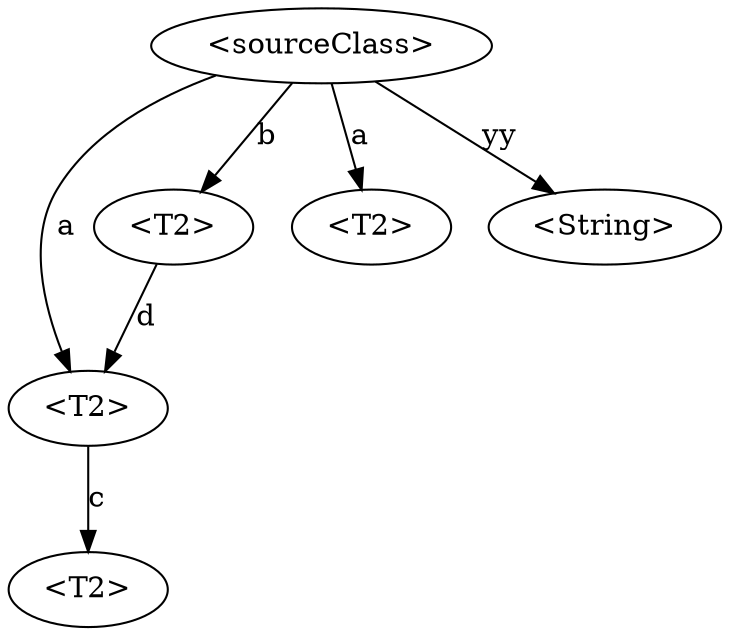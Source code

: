digraph G {
n3->n6 [label="c"]
n5->n3 [label="d"]
n1->n5 [label="b"]
n1->n4 [label="a"]
n1->n3 [label="a"]
n1->n2 [label="yy"]
n1[label="<sourceClass>"]
n2[label="<String>"]
n3[label="<T2>"]
n4[label="<T2>"]
n5[label="<T2>"]
n6[label="<T2>"]
}
